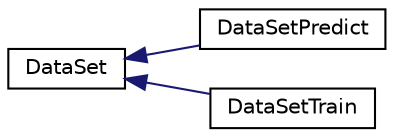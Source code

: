 digraph "Graphical Class Hierarchy"
{
  edge [fontname="Helvetica",fontsize="10",labelfontname="Helvetica",labelfontsize="10"];
  node [fontname="Helvetica",fontsize="10",shape=record];
  rankdir="LR";
  Node0 [label="DataSet",height=0.2,width=0.4,color="black", fillcolor="white", style="filled",URL="$classDataSet.html"];
  Node0 -> Node1 [dir="back",color="midnightblue",fontsize="10",style="solid",fontname="Helvetica"];
  Node1 [label="DataSetPredict",height=0.2,width=0.4,color="black", fillcolor="white", style="filled",URL="$classDataSetPredict.html"];
  Node0 -> Node2 [dir="back",color="midnightblue",fontsize="10",style="solid",fontname="Helvetica"];
  Node2 [label="DataSetTrain",height=0.2,width=0.4,color="black", fillcolor="white", style="filled",URL="$classDataSetTrain.html"];
}
